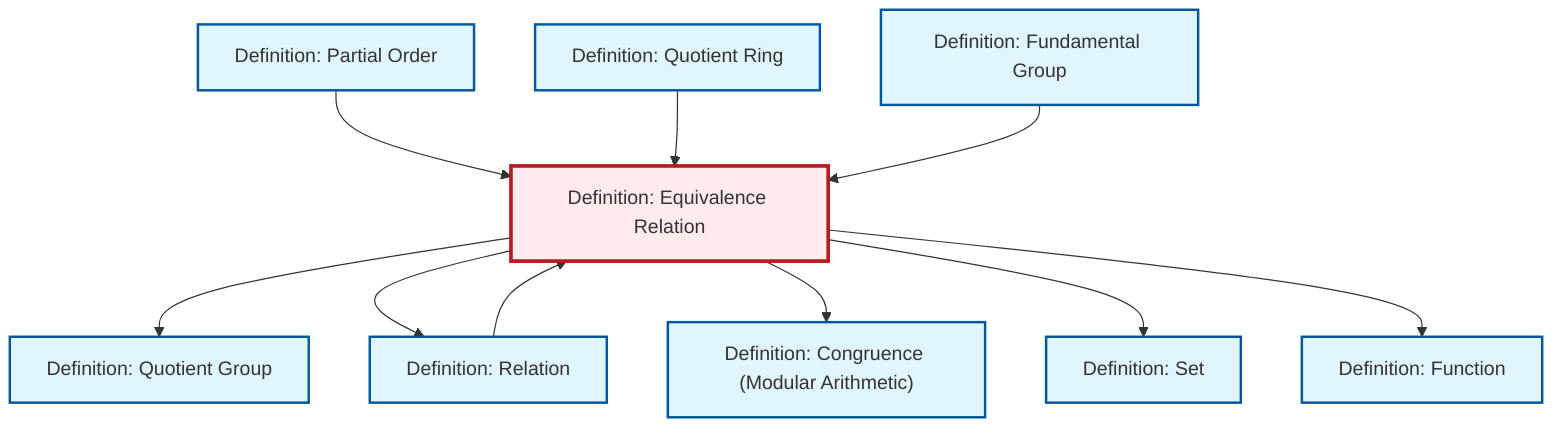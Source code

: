 graph TD
    classDef definition fill:#e1f5fe,stroke:#01579b,stroke-width:2px
    classDef theorem fill:#f3e5f5,stroke:#4a148c,stroke-width:2px
    classDef axiom fill:#fff3e0,stroke:#e65100,stroke-width:2px
    classDef example fill:#e8f5e9,stroke:#1b5e20,stroke-width:2px
    classDef current fill:#ffebee,stroke:#b71c1c,stroke-width:3px
    def-partial-order["Definition: Partial Order"]:::definition
    def-congruence["Definition: Congruence (Modular Arithmetic)"]:::definition
    def-relation["Definition: Relation"]:::definition
    def-fundamental-group["Definition: Fundamental Group"]:::definition
    def-quotient-ring["Definition: Quotient Ring"]:::definition
    def-quotient-group["Definition: Quotient Group"]:::definition
    def-set["Definition: Set"]:::definition
    def-function["Definition: Function"]:::definition
    def-equivalence-relation["Definition: Equivalence Relation"]:::definition
    def-equivalence-relation --> def-quotient-group
    def-equivalence-relation --> def-relation
    def-partial-order --> def-equivalence-relation
    def-equivalence-relation --> def-congruence
    def-quotient-ring --> def-equivalence-relation
    def-fundamental-group --> def-equivalence-relation
    def-relation --> def-equivalence-relation
    def-equivalence-relation --> def-set
    def-equivalence-relation --> def-function
    class def-equivalence-relation current